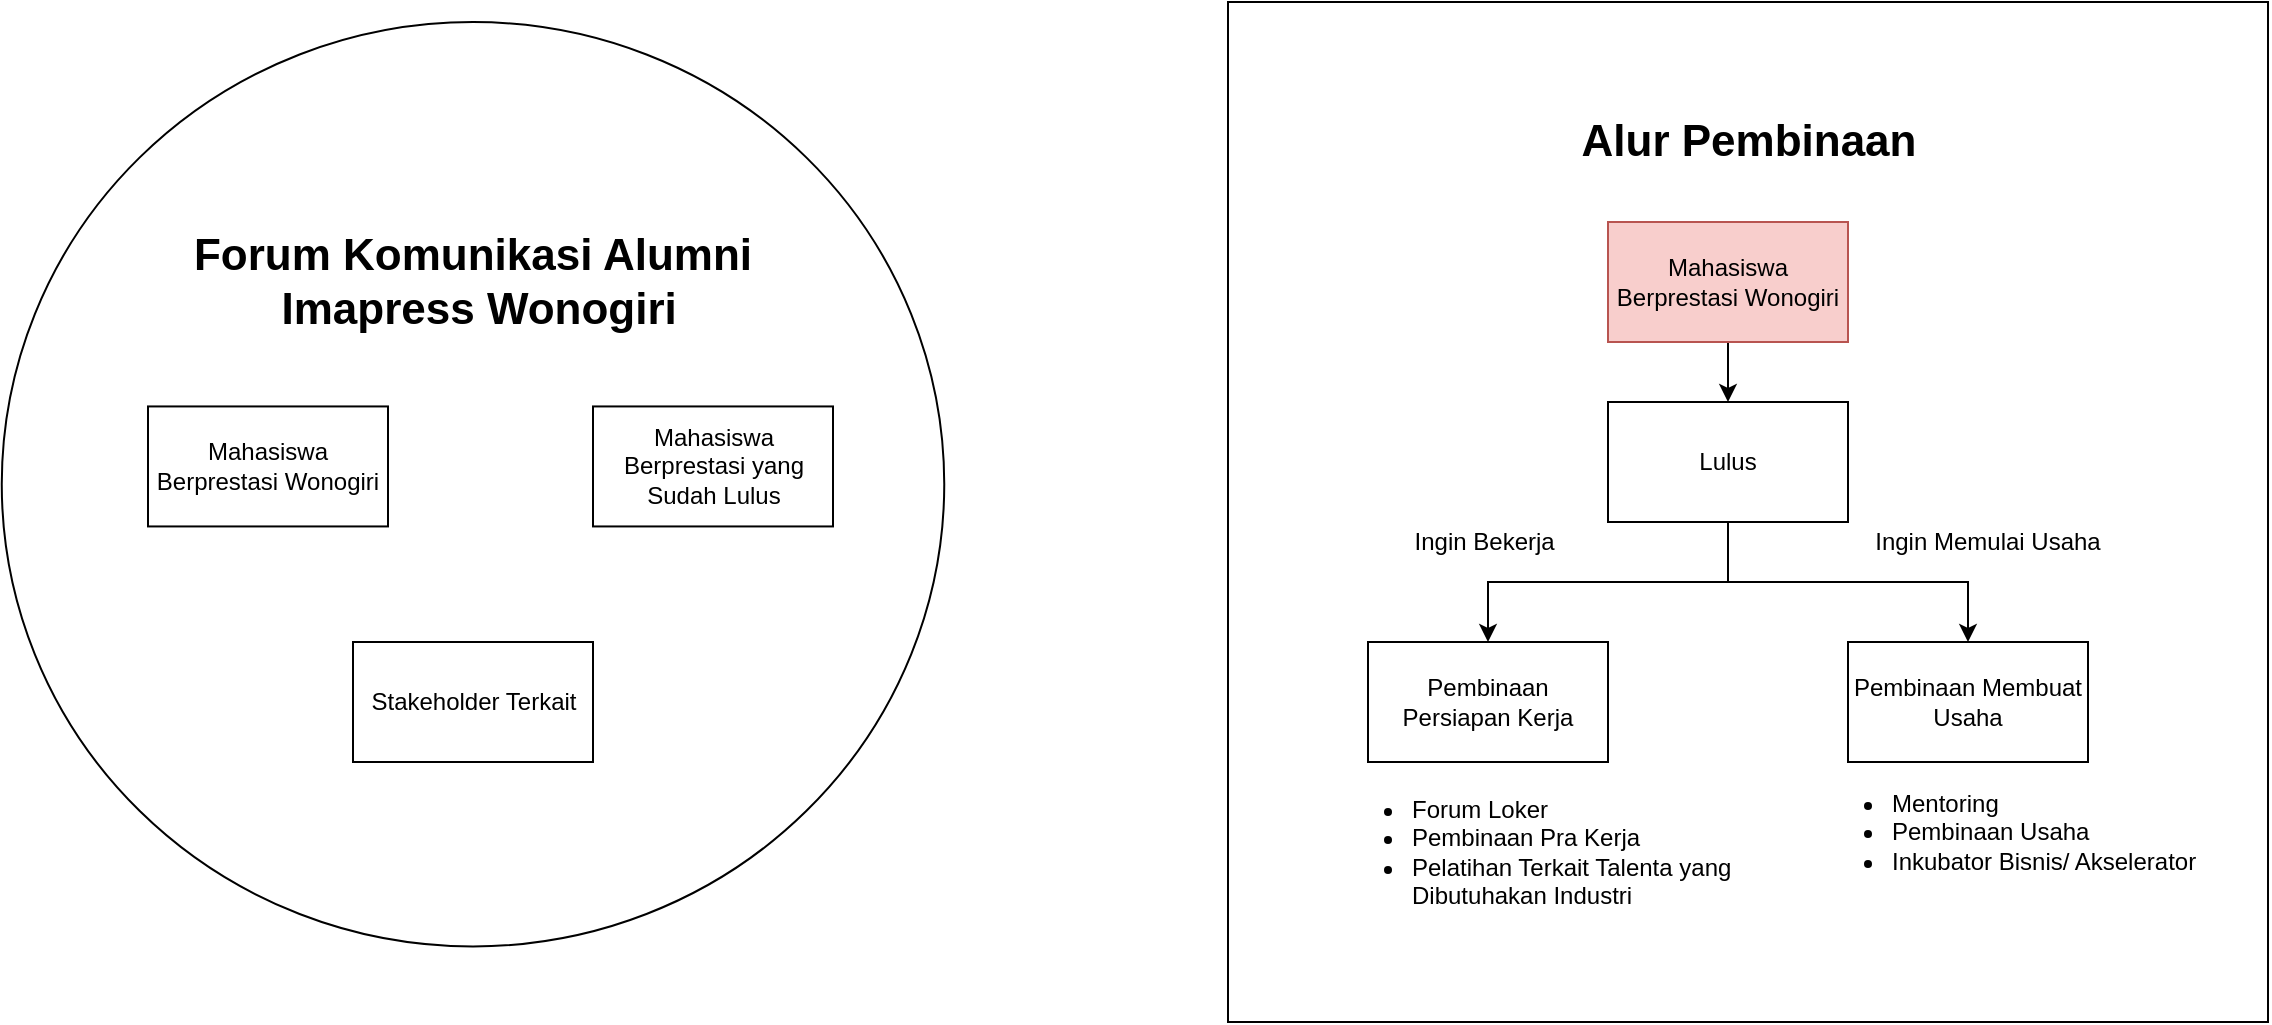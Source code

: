 <mxfile version="13.5.9" type="github">
  <diagram id="1X3NGyKR1r7PTU8iHD2X" name="Page-1">
    <mxGraphModel dx="2272" dy="794" grid="1" gridSize="10" guides="1" tooltips="1" connect="1" arrows="1" fold="1" page="1" pageScale="1" pageWidth="850" pageHeight="1100" math="0" shadow="0">
      <root>
        <mxCell id="0" />
        <mxCell id="1" parent="0" />
        <mxCell id="1tJ0hKaxnlsRvryn8O6b-30" value="" style="rounded=0;whiteSpace=wrap;html=1;" vertex="1" parent="1">
          <mxGeometry x="170" y="150" width="520" height="510" as="geometry" />
        </mxCell>
        <mxCell id="1tJ0hKaxnlsRvryn8O6b-22" value="" style="ellipse;whiteSpace=wrap;html=1;" vertex="1" parent="1">
          <mxGeometry x="-443.12" y="160" width="471.25" height="462.22" as="geometry" />
        </mxCell>
        <mxCell id="1tJ0hKaxnlsRvryn8O6b-1" value="&lt;b&gt;&lt;font style=&quot;font-size: 22px&quot;&gt;Forum Komunikasi Alumni&lt;br&gt;&amp;nbsp;Imapress Wonogiri&lt;/font&gt;&lt;/b&gt;" style="text;html=1;strokeColor=none;fillColor=none;align=center;verticalAlign=middle;whiteSpace=wrap;rounded=0;" vertex="1" parent="1">
          <mxGeometry x="-400" y="260" width="385" height="60" as="geometry" />
        </mxCell>
        <mxCell id="1tJ0hKaxnlsRvryn8O6b-4" style="edgeStyle=orthogonalEdgeStyle;rounded=0;orthogonalLoop=1;jettySize=auto;html=1;exitX=0.5;exitY=1;exitDx=0;exitDy=0;" edge="1" parent="1" source="1tJ0hKaxnlsRvryn8O6b-2" target="1tJ0hKaxnlsRvryn8O6b-3">
          <mxGeometry relative="1" as="geometry" />
        </mxCell>
        <mxCell id="1tJ0hKaxnlsRvryn8O6b-2" value="Mahasiswa Berprestasi Wonogiri" style="rounded=0;whiteSpace=wrap;html=1;fillColor=#f8cecc;strokeColor=#b85450;" vertex="1" parent="1">
          <mxGeometry x="360" y="260" width="120" height="60" as="geometry" />
        </mxCell>
        <mxCell id="1tJ0hKaxnlsRvryn8O6b-6" style="edgeStyle=orthogonalEdgeStyle;rounded=0;orthogonalLoop=1;jettySize=auto;html=1;exitX=0.5;exitY=1;exitDx=0;exitDy=0;" edge="1" parent="1" source="1tJ0hKaxnlsRvryn8O6b-3" target="1tJ0hKaxnlsRvryn8O6b-5">
          <mxGeometry relative="1" as="geometry" />
        </mxCell>
        <mxCell id="1tJ0hKaxnlsRvryn8O6b-8" style="edgeStyle=orthogonalEdgeStyle;rounded=0;orthogonalLoop=1;jettySize=auto;html=1;exitX=0.5;exitY=1;exitDx=0;exitDy=0;" edge="1" parent="1" source="1tJ0hKaxnlsRvryn8O6b-3" target="1tJ0hKaxnlsRvryn8O6b-7">
          <mxGeometry relative="1" as="geometry" />
        </mxCell>
        <mxCell id="1tJ0hKaxnlsRvryn8O6b-3" value="Lulus" style="rounded=0;whiteSpace=wrap;html=1;" vertex="1" parent="1">
          <mxGeometry x="360" y="350" width="120" height="60" as="geometry" />
        </mxCell>
        <mxCell id="1tJ0hKaxnlsRvryn8O6b-5" value="Pembinaan Persiapan Kerja" style="rounded=0;whiteSpace=wrap;html=1;" vertex="1" parent="1">
          <mxGeometry x="240" y="470" width="120" height="60" as="geometry" />
        </mxCell>
        <mxCell id="1tJ0hKaxnlsRvryn8O6b-7" value="Pembinaan Membuat Usaha" style="rounded=0;whiteSpace=wrap;html=1;" vertex="1" parent="1">
          <mxGeometry x="480" y="470" width="120" height="60" as="geometry" />
        </mxCell>
        <mxCell id="1tJ0hKaxnlsRvryn8O6b-9" value="Ingin Bekerja&amp;nbsp;" style="text;html=1;strokeColor=none;fillColor=none;align=center;verticalAlign=middle;whiteSpace=wrap;rounded=0;" vertex="1" parent="1">
          <mxGeometry x="260" y="410" width="80" height="20" as="geometry" />
        </mxCell>
        <mxCell id="1tJ0hKaxnlsRvryn8O6b-10" value="Ingin Memulai Usaha" style="text;html=1;strokeColor=none;fillColor=none;align=center;verticalAlign=middle;whiteSpace=wrap;rounded=0;" vertex="1" parent="1">
          <mxGeometry x="490" y="410" width="120" height="20" as="geometry" />
        </mxCell>
        <mxCell id="1tJ0hKaxnlsRvryn8O6b-11" style="edgeStyle=orthogonalEdgeStyle;rounded=0;orthogonalLoop=1;jettySize=auto;html=1;exitX=0.5;exitY=1;exitDx=0;exitDy=0;" edge="1" parent="1" source="1tJ0hKaxnlsRvryn8O6b-9" target="1tJ0hKaxnlsRvryn8O6b-9">
          <mxGeometry relative="1" as="geometry" />
        </mxCell>
        <mxCell id="1tJ0hKaxnlsRvryn8O6b-12" value="&lt;ul&gt;&lt;li&gt;Forum Loker&lt;/li&gt;&lt;li&gt;Pembinaan Pra Kerja&lt;/li&gt;&lt;li&gt;Pelatihan Terkait Talenta yang Dibutuhakan Industri&lt;/li&gt;&lt;/ul&gt;" style="text;html=1;strokeColor=none;fillColor=none;align=left;verticalAlign=middle;whiteSpace=wrap;rounded=0;" vertex="1" parent="1">
          <mxGeometry x="220" y="540" width="220" height="70" as="geometry" />
        </mxCell>
        <mxCell id="1tJ0hKaxnlsRvryn8O6b-13" value="&lt;ul&gt;&lt;li&gt;Mentoring&lt;/li&gt;&lt;li&gt;Pembinaan Usaha&lt;/li&gt;&lt;li&gt;Inkubator Bisnis/ Akselerator&lt;/li&gt;&lt;/ul&gt;" style="text;html=1;strokeColor=none;fillColor=none;align=left;verticalAlign=middle;whiteSpace=wrap;rounded=0;" vertex="1" parent="1">
          <mxGeometry x="460" y="530" width="220" height="70" as="geometry" />
        </mxCell>
        <mxCell id="1tJ0hKaxnlsRvryn8O6b-21" value="Mahasiswa Berprestasi Wonogiri" style="rounded=0;whiteSpace=wrap;html=1;" vertex="1" parent="1">
          <mxGeometry x="-370" y="352.22" width="120" height="60" as="geometry" />
        </mxCell>
        <mxCell id="1tJ0hKaxnlsRvryn8O6b-23" value="Mahasiswa Berprestasi yang Sudah Lulus" style="rounded=0;whiteSpace=wrap;html=1;" vertex="1" parent="1">
          <mxGeometry x="-147.5" y="352.22" width="120" height="60" as="geometry" />
        </mxCell>
        <mxCell id="1tJ0hKaxnlsRvryn8O6b-24" value="Stakeholder Terkait" style="rounded=0;whiteSpace=wrap;html=1;" vertex="1" parent="1">
          <mxGeometry x="-267.5" y="470" width="120" height="60" as="geometry" />
        </mxCell>
        <mxCell id="1tJ0hKaxnlsRvryn8O6b-29" value="&lt;span style=&quot;font-size: 22px&quot;&gt;&lt;b&gt;Alur Pembinaan&lt;/b&gt;&lt;/span&gt;" style="text;html=1;strokeColor=none;fillColor=none;align=center;verticalAlign=middle;whiteSpace=wrap;rounded=0;" vertex="1" parent="1">
          <mxGeometry x="237.5" y="190" width="385" height="60" as="geometry" />
        </mxCell>
      </root>
    </mxGraphModel>
  </diagram>
</mxfile>
